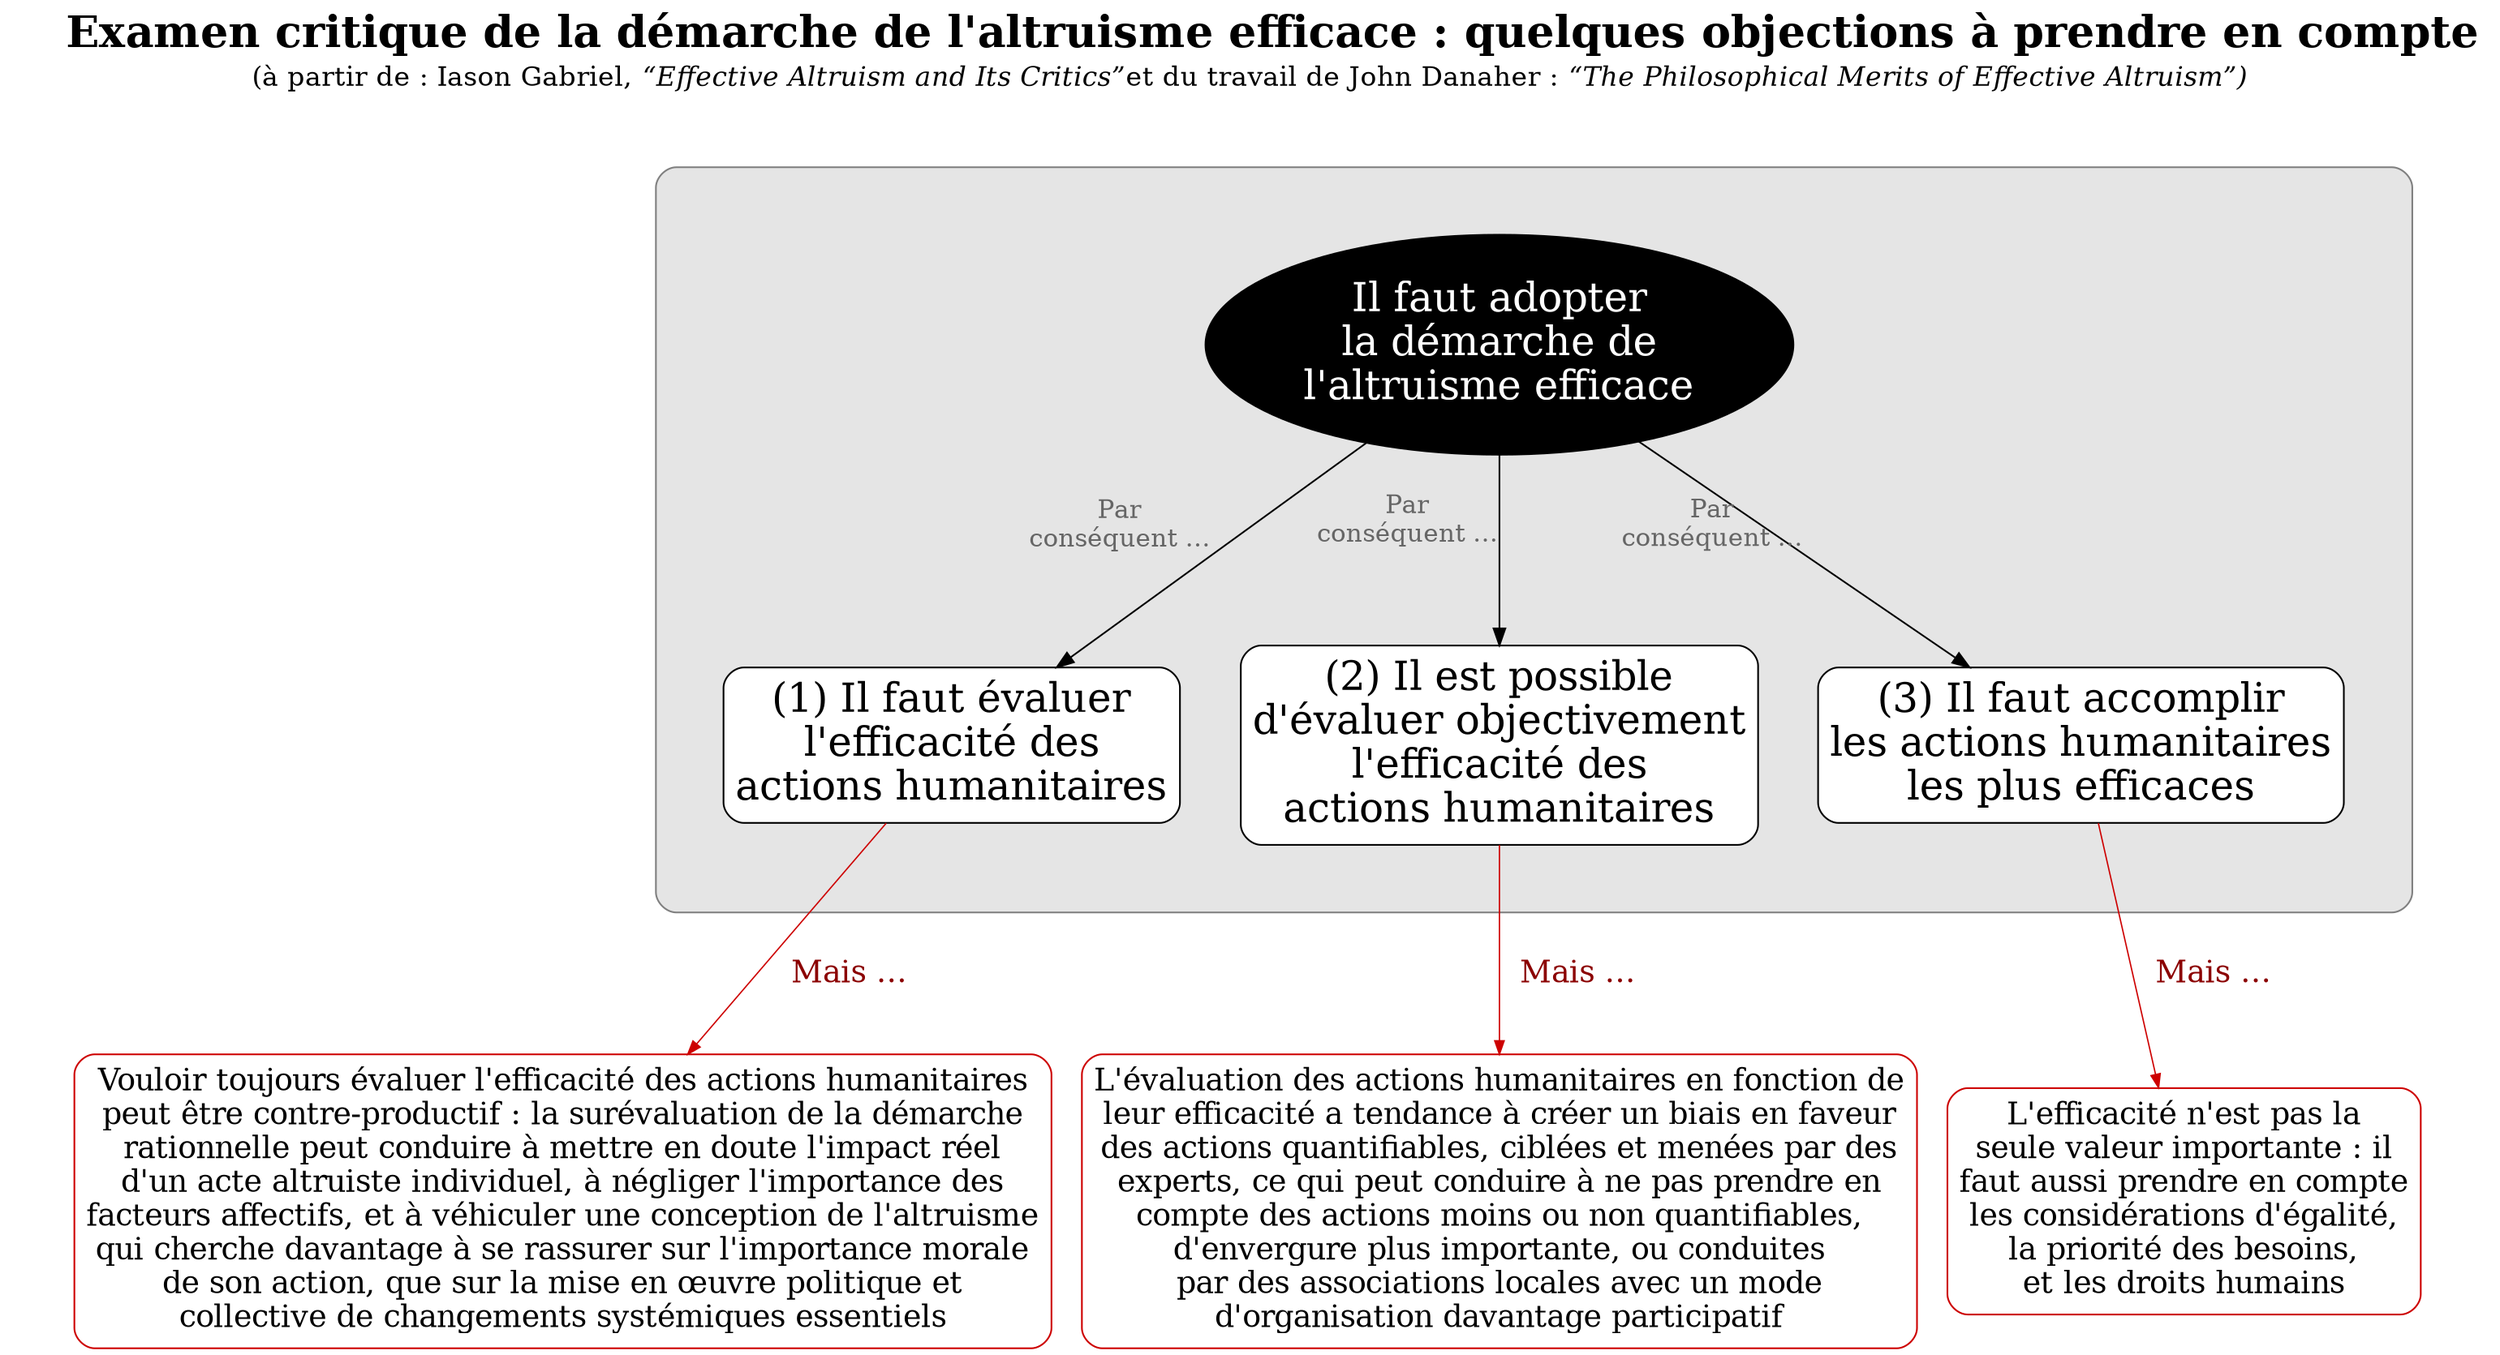 digraph G {
splines=true
newrank=true
compound=true
label=<<FONT point-size="26"><B>   Examen critique de la démarche de l'altruisme efficace : quelques objections à prendre en compte</B></FONT>
<FONT point-size="5"><BR/><BR/></FONT>
<FONT point-size="16">(à partir de : Iason Gabriel, <i>“Effective Altruism and Its Critics”</i>et du travail de John Danaher : <i>“The Philosophical Merits of Effective Altruism”)</i><BR/><BR/><BR/></FONT>>
labelloc=t
labeljust=l


node[color=red3, style="rounded, filled", shape="box", fillcolor=white, penwidth=1, fontcolor=black, fontsize=18, margin=0.1]



node[shape=box, fillcolor=white, style="filled,rounded", color=black, fontsize=24, penwidth=1,fontcolor=black, margin=0.1]
edge[minlen=2,color=red3, penwidth=0.8, arrowsize=0.8, label="  Mais …", fontcolor=red4,fontsize=18]



subgraph cluster_0 {
bgcolor=grey90
style=rounded
color=grey50
margin=40
label=""


node[shape=box, fillcolor=white, style="filled,rounded", color=black]
edge[label="",xlabel="Par
conséquent …",fontcolor=grey40;fontsize=15,minlen=3,color=black,penwidth=1, arrowsize=1]


C->{p1,p2,p3}



p1[label="(1) Il faut évaluer
l'efficacité des
actions humanitaires"]
p2[label="(2) Il est possible
d'évaluer objectivement
l'efficacité des
actions humanitaires"]
p3[label="(3) Il faut accomplir
les actions humanitaires
les plus efficaces"]



{rank=same;p1->p2->p3[style=invis,xlabel="",minlen=1]}
//p1->p3[style=invis,xlabel="",minlen=1]
//{rank=same;p3->p4[style=invis,xlabel="",minlen=1]}
//{rank=same;p1->p2[style=invis,xlabel="",minlen=1]}

//p2:s->p3:n[ltail=cluster_1]
//p2:w->p3:n[ltail=cluster_1]
//p3[label="(3) Lemme 1"]





C[label="Il faut adopter
la démarche de
l'altruisme efficace",fillcolor=black, fontcolor=white, color=black, shape=ellipse]

}

node[color=red3, style="rounded, filled", shape="box", fillcolor=white, fontcolor=black, fontsize=18, margin=0.1]
o1[label="Vouloir toujours évaluer l'efficacité des actions humanitaires
peut être contre-productif : la surévaluation de la démarche
rationnelle peut conduire à mettre en doute l'impact réel
d'un acte altruiste individuel, à négliger l'importance des
facteurs affectifs, et à véhiculer une conception de l'altruisme
qui cherche davantage à se rassurer sur l'importance morale
de son action, que sur la mise en œuvre politique et
collective de changements systémiques essentiels"]
p1->o1
o2[label="L'évaluation des actions humanitaires en fonction de
leur efficacité a tendance à créer un biais en faveur
des actions quantifiables, ciblées et menées par des
experts, ce qui peut conduire à ne pas prendre en
compte des actions moins ou non quantifiables,
d'envergure plus importante, ou conduites
par des associations locales avec un mode
d'organisation davantage participatif"]
p2->o2
o3[label="L'efficacité n'est pas la
seule valeur importante : il
faut aussi prendre en compte
les considérations d'égalité,
la priorité des besoins,
et les droits humains"]
p3->o3

node[shape=rect, style="filled", color="darkorchid4"]

subgraph cluster_1 {
style="box, rounded"
margin=15
bgcolor=white
color=white
label=""
/*
ro1[label="Réponse possible :
"]
ro2[label="Réponse possible :
"]
ro3[label="Réponse possible :
"]
{rank=same;ro1->ro2->ro3[style=invis]}
*/
}
/*
edge[color="darkorchid4",label="  Cependant …", fontcolor="darkorchid4"]
o1->ro1
o2->ro2
o3->ro3
*/

}
